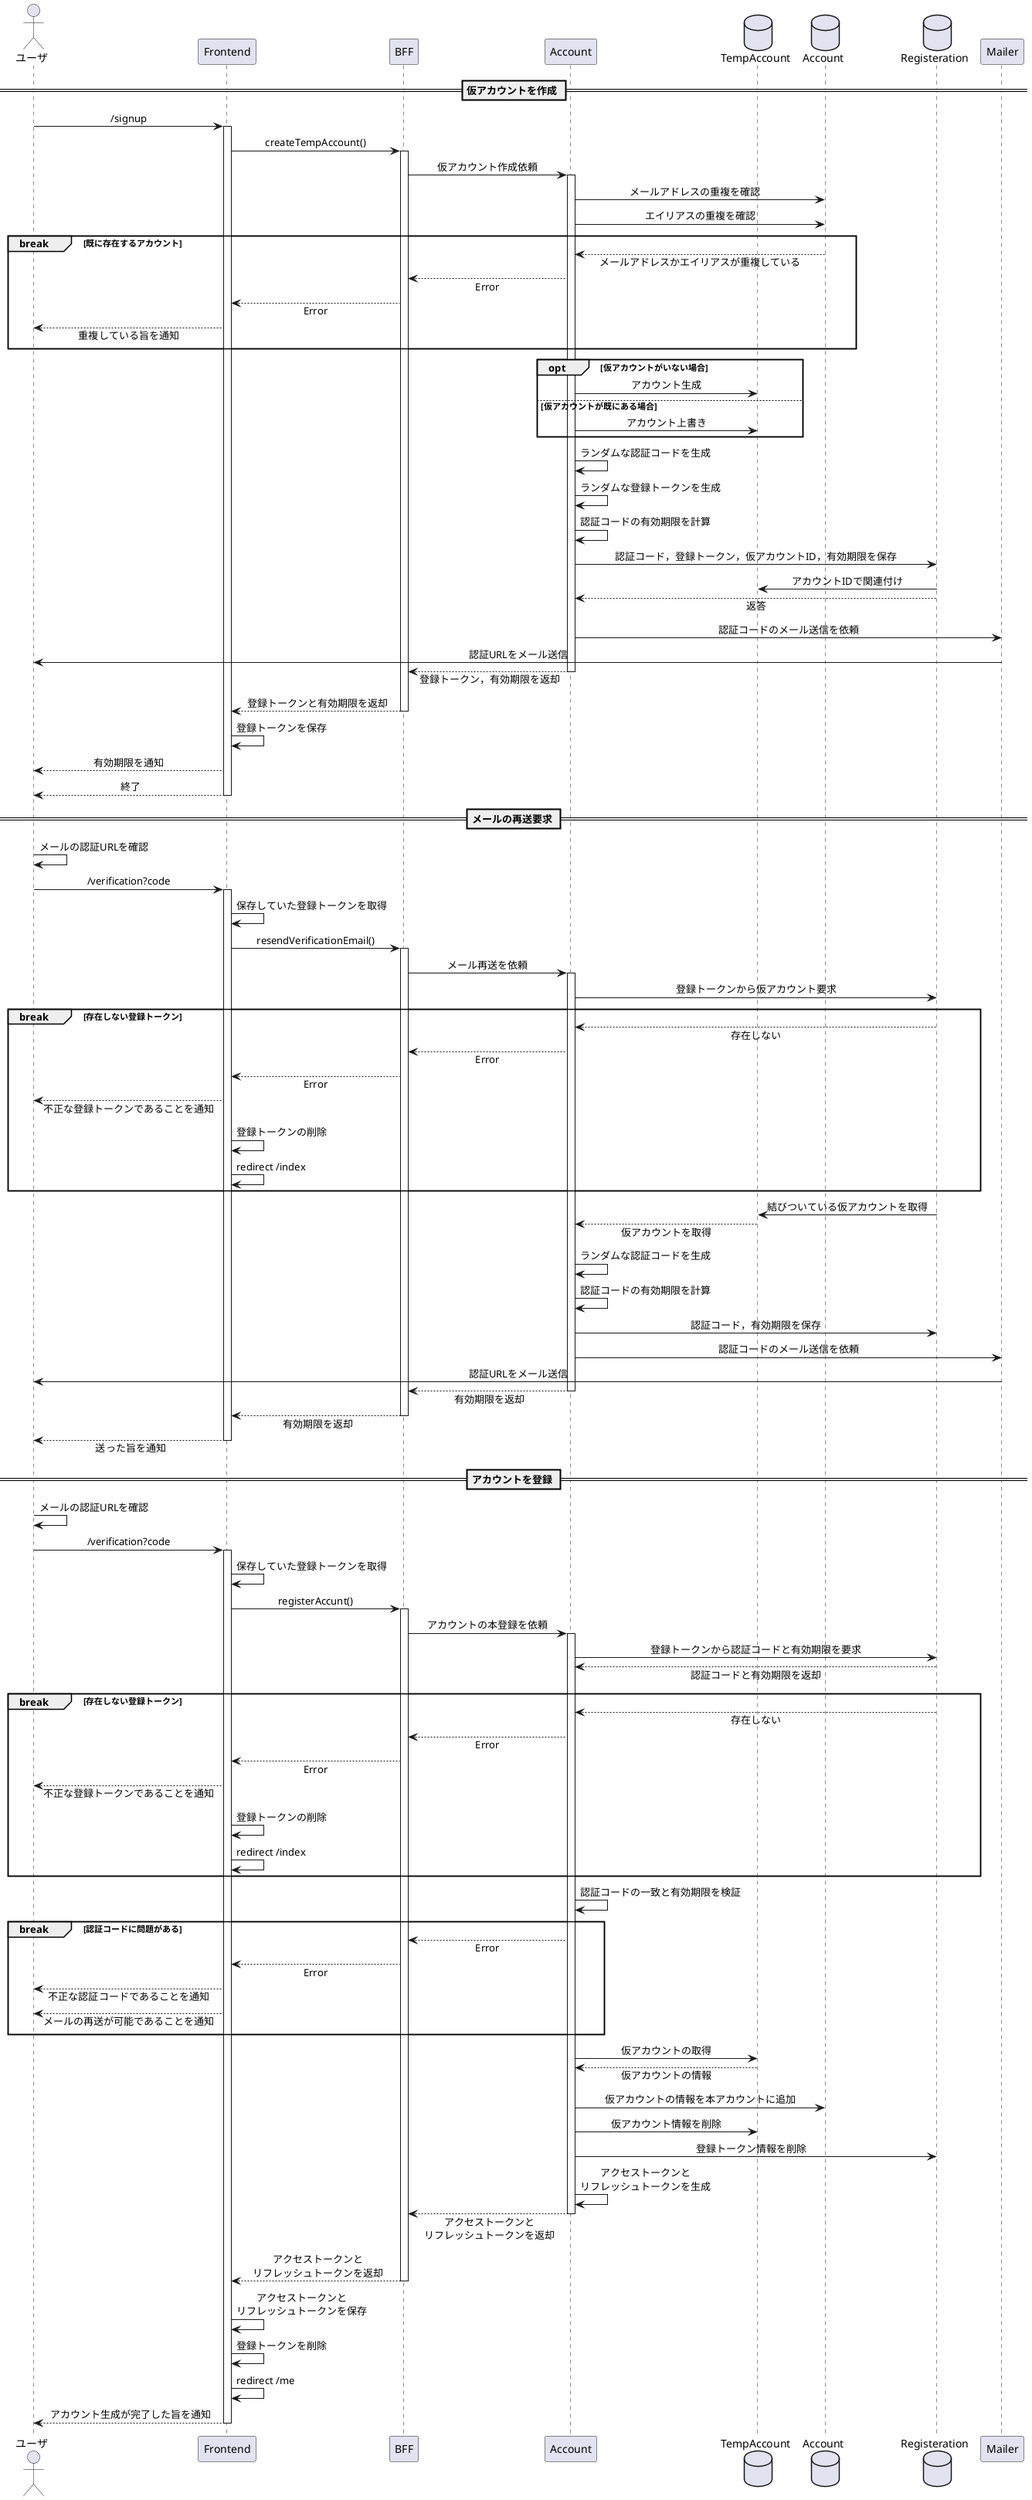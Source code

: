 @startuml create-user
skinparam shadowing false
skinparam responseMessageBelowArrow true
skinparam sequenceMessageAlign center

actor "ユーザ" as User
participant "Frontend" as Frontend
participant "BFF" as BFF
participant "Account" as Account

database "TempAccount" as TempAccount_Table
database "Account" as Account_Table
database "Registeration" as Registeration_Table

participant "Mailer" as Mailer

== 仮アカウントを作成 ==

User -> Frontend: /signup
activate Frontend

Frontend -> BFF: createTempAccount()

activate BFF
BFF -> Account: 仮アカウント作成依頼

activate Account
Account -> Account_Table: メールアドレスの重複を確認　
Account -> Account_Table: エイリアスの重複を確認

break 既に存在するアカウント
Account <-- Account_Table: メールアドレスかエイリアスが重複している
BFF <-- Account: Error
Frontend <-- BFF: Error
User <-- Frontend: 重複している旨を通知
end

opt 仮アカウントがいない場合
Account -> TempAccount_Table: アカウント生成
else 仮アカウントが既にある場合
Account -> TempAccount_Table: アカウント上書き
end
Account -> Account: ランダムな認証コードを生成
Account -> Account: ランダムな登録トークンを生成
Account -> Account: 認証コードの有効期限を計算

Account -> Registeration_Table: 認証コード，登録トークン，仮アカウントID，有効期限を保存
Registeration_Table -> TempAccount_Table: アカウントIDで関連付け
Account <-- Registeration_Table: 返答

Account -> Mailer: 認証コードのメール送信を依頼
Mailer -> User: 認証URLをメール送信

BFF <-- Account: 登録トークン，有効期限を返却
deactivate Account

BFF --> Frontend: 登録トークンと有効期限を返却
deactivate BFF

Frontend -> Frontend: 登録トークンを保存
Frontend --> User: 有効期限を通知
Frontend --> User: 終了

deactivate Frontend


== メールの再送要求 ==


User -> User: メールの認証URLを確認

User -> Frontend: /verification?code
activate Frontend

Frontend -> Frontend: 保存していた登録トークンを取得
Frontend -> BFF: resendVerificationEmail()
activate BFF

BFF -> Account: メール再送を依頼
activate Account

Account -> Registeration_Table: 登録トークンから仮アカウント要求

break 存在しない登録トークン
Account <-- Registeration_Table: 存在しない
BFF <-- Account: Error
Frontend <-- BFF: Error
User <-- Frontend: 不正な登録トークンであることを通知
Frontend -> Frontend: 登録トークンの削除
Frontend -> Frontend: redirect /index
end
Registeration_Table -> TempAccount_Table: 結びついている仮アカウントを取得
Account <-- TempAccount_Table: 仮アカウントを取得

Account -> Account: ランダムな認証コードを生成
Account -> Account: 認証コードの有効期限を計算
Account -> Registeration_Table: 認証コード，有効期限を保存

Account -> Mailer: 認証コードのメール送信を依頼
Mailer -> User: 認証URLをメール送信

BFF <-- Account: 有効期限を返却
deactivate Account

Frontend <-- BFF: 有効期限を返却
deactivate BFF

User <-- Frontend: 送った旨を通知
deactivate Frontend

== アカウントを登録 ==

User -> User: メールの認証URLを確認

User -> Frontend: /verification?code
activate Frontend

Frontend -> Frontend: 保存していた登録トークンを取得
Frontend -> BFF: registerAccunt()
activate BFF

BFF -> Account: アカウントの本登録を依頼
activate Account

Account -> Registeration_Table: 登録トークンから認証コードと有効期限を要求
Account <-- Registeration_Table: 認証コードと有効期限を返却

break 存在しない登録トークン
Account <-- Registeration_Table: 存在しない
BFF <-- Account: Error
Frontend <-- BFF: Error
User <-- Frontend: 不正な登録トークンであることを通知
Frontend -> Frontend: 登録トークンの削除
Frontend -> Frontend: redirect /index
end

Account -> Account: 認証コードの一致と有効期限を検証
break 認証コードに問題がある
BFF <-- Account: Error
Frontend <-- BFF: Error
User <-- Frontend: 不正な認証コードであることを通知
User <-- Frontend: メールの再送が可能であることを通知
end

Account -> TempAccount_Table: 仮アカウントの取得
Account <-- TempAccount_Table: 仮アカウントの情報
Account -> Account_Table: 仮アカウントの情報を本アカウントに追加
Account -> TempAccount_Table: 仮アカウント情報を削除
Account -> Registeration_Table: 登録トークン情報を削除　

Account -> Account: アクセストークンと\nリフレッシュトークンを生成

BFF <-- Account: アクセストークンと\nリフレッシュトークンを返却
deactivate Account

BFF --> Frontend: アクセストークンと\nリフレッシュトークンを返却
deactivate BFF

Frontend -> Frontend: アクセストークンと\nリフレッシュトークンを保存
Frontend -> Frontend: 登録トークンを削除
Frontend -> Frontend: redirect /me

Frontend --> User: アカウント生成が完了した旨を通知

deactivate Frontend

@enduml
